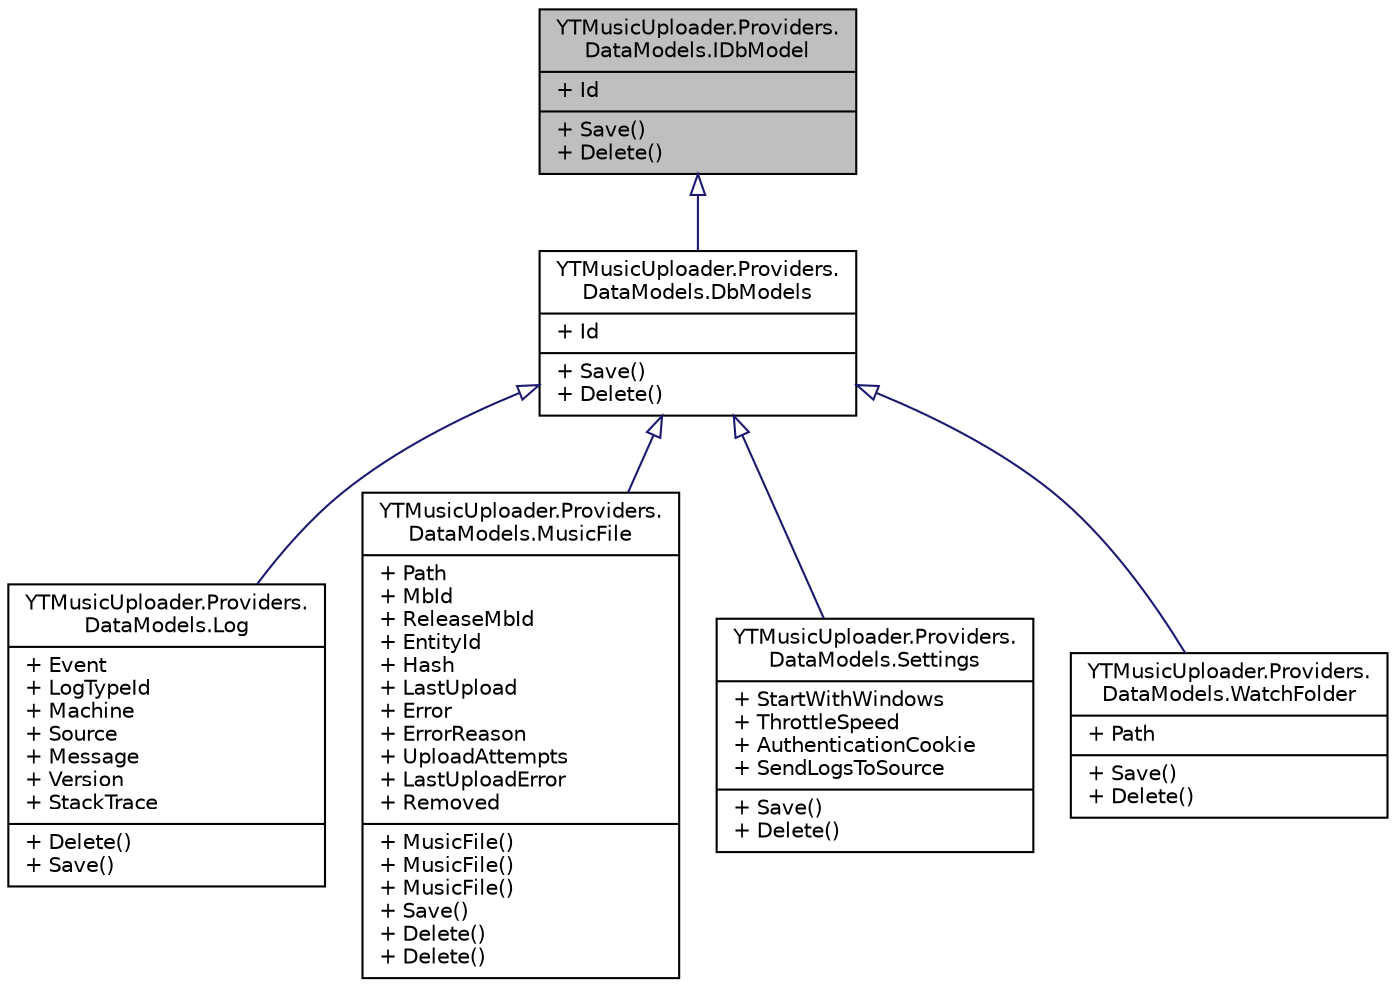 digraph "YTMusicUploader.Providers.DataModels.IDbModel"
{
 // LATEX_PDF_SIZE
  edge [fontname="Helvetica",fontsize="10",labelfontname="Helvetica",labelfontsize="10"];
  node [fontname="Helvetica",fontsize="10",shape=record];
  Node1 [label="{YTMusicUploader.Providers.\lDataModels.IDbModel\n|+ Id\l|+ Save()\l+ Delete()\l}",height=0.2,width=0.4,color="black", fillcolor="grey75", style="filled", fontcolor="black",tooltip=" "];
  Node1 -> Node2 [dir="back",color="midnightblue",fontsize="10",style="solid",arrowtail="onormal"];
  Node2 [label="{YTMusicUploader.Providers.\lDataModels.DbModels\n|+ Id\l|+ Save()\l+ Delete()\l}",height=0.2,width=0.4,color="black", fillcolor="white", style="filled",URL="$d5/df5/class_y_t_music_uploader_1_1_providers_1_1_data_models_1_1_db_models.html",tooltip=" "];
  Node2 -> Node3 [dir="back",color="midnightblue",fontsize="10",style="solid",arrowtail="onormal"];
  Node3 [label="{YTMusicUploader.Providers.\lDataModels.Log\n|+ Event\l+ LogTypeId\l+ Machine\l+ Source\l+ Message\l+ Version\l+ StackTrace\l|+ Delete()\l+ Save()\l}",height=0.2,width=0.4,color="black", fillcolor="white", style="filled",URL="$d5/dc7/class_y_t_music_uploader_1_1_providers_1_1_data_models_1_1_log.html",tooltip="Information or error log object"];
  Node2 -> Node4 [dir="back",color="midnightblue",fontsize="10",style="solid",arrowtail="onormal"];
  Node4 [label="{YTMusicUploader.Providers.\lDataModels.MusicFile\n|+ Path\l+ MbId\l+ ReleaseMbId\l+ EntityId\l+ Hash\l+ LastUpload\l+ Error\l+ ErrorReason\l+ UploadAttempts\l+ LastUploadError\l+ Removed\l|+ MusicFile()\l+ MusicFile()\l+ MusicFile()\l+ Save()\l+ Delete()\l+ Delete()\l}",height=0.2,width=0.4,color="black", fillcolor="white", style="filled",URL="$df/d9a/class_y_t_music_uploader_1_1_providers_1_1_data_models_1_1_music_file.html",tooltip="Music library file and status"];
  Node2 -> Node5 [dir="back",color="midnightblue",fontsize="10",style="solid",arrowtail="onormal"];
  Node5 [label="{YTMusicUploader.Providers.\lDataModels.Settings\n|+ StartWithWindows\l+ ThrottleSpeed\l+ AuthenticationCookie\l+ SendLogsToSource\l|+ Save()\l+ Delete()\l}",height=0.2,width=0.4,color="black", fillcolor="white", style="filled",URL="$dc/d52/class_y_t_music_uploader_1_1_providers_1_1_data_models_1_1_settings.html",tooltip="Application settings data"];
  Node2 -> Node6 [dir="back",color="midnightblue",fontsize="10",style="solid",arrowtail="onormal"];
  Node6 [label="{YTMusicUploader.Providers.\lDataModels.WatchFolder\n|+ Path\l|+ Save()\l+ Delete()\l}",height=0.2,width=0.4,color="black", fillcolor="white", style="filled",URL="$d2/d8f/class_y_t_music_uploader_1_1_providers_1_1_data_models_1_1_watch_folder.html",tooltip="Selected libraries to scan and watch data"];
}
